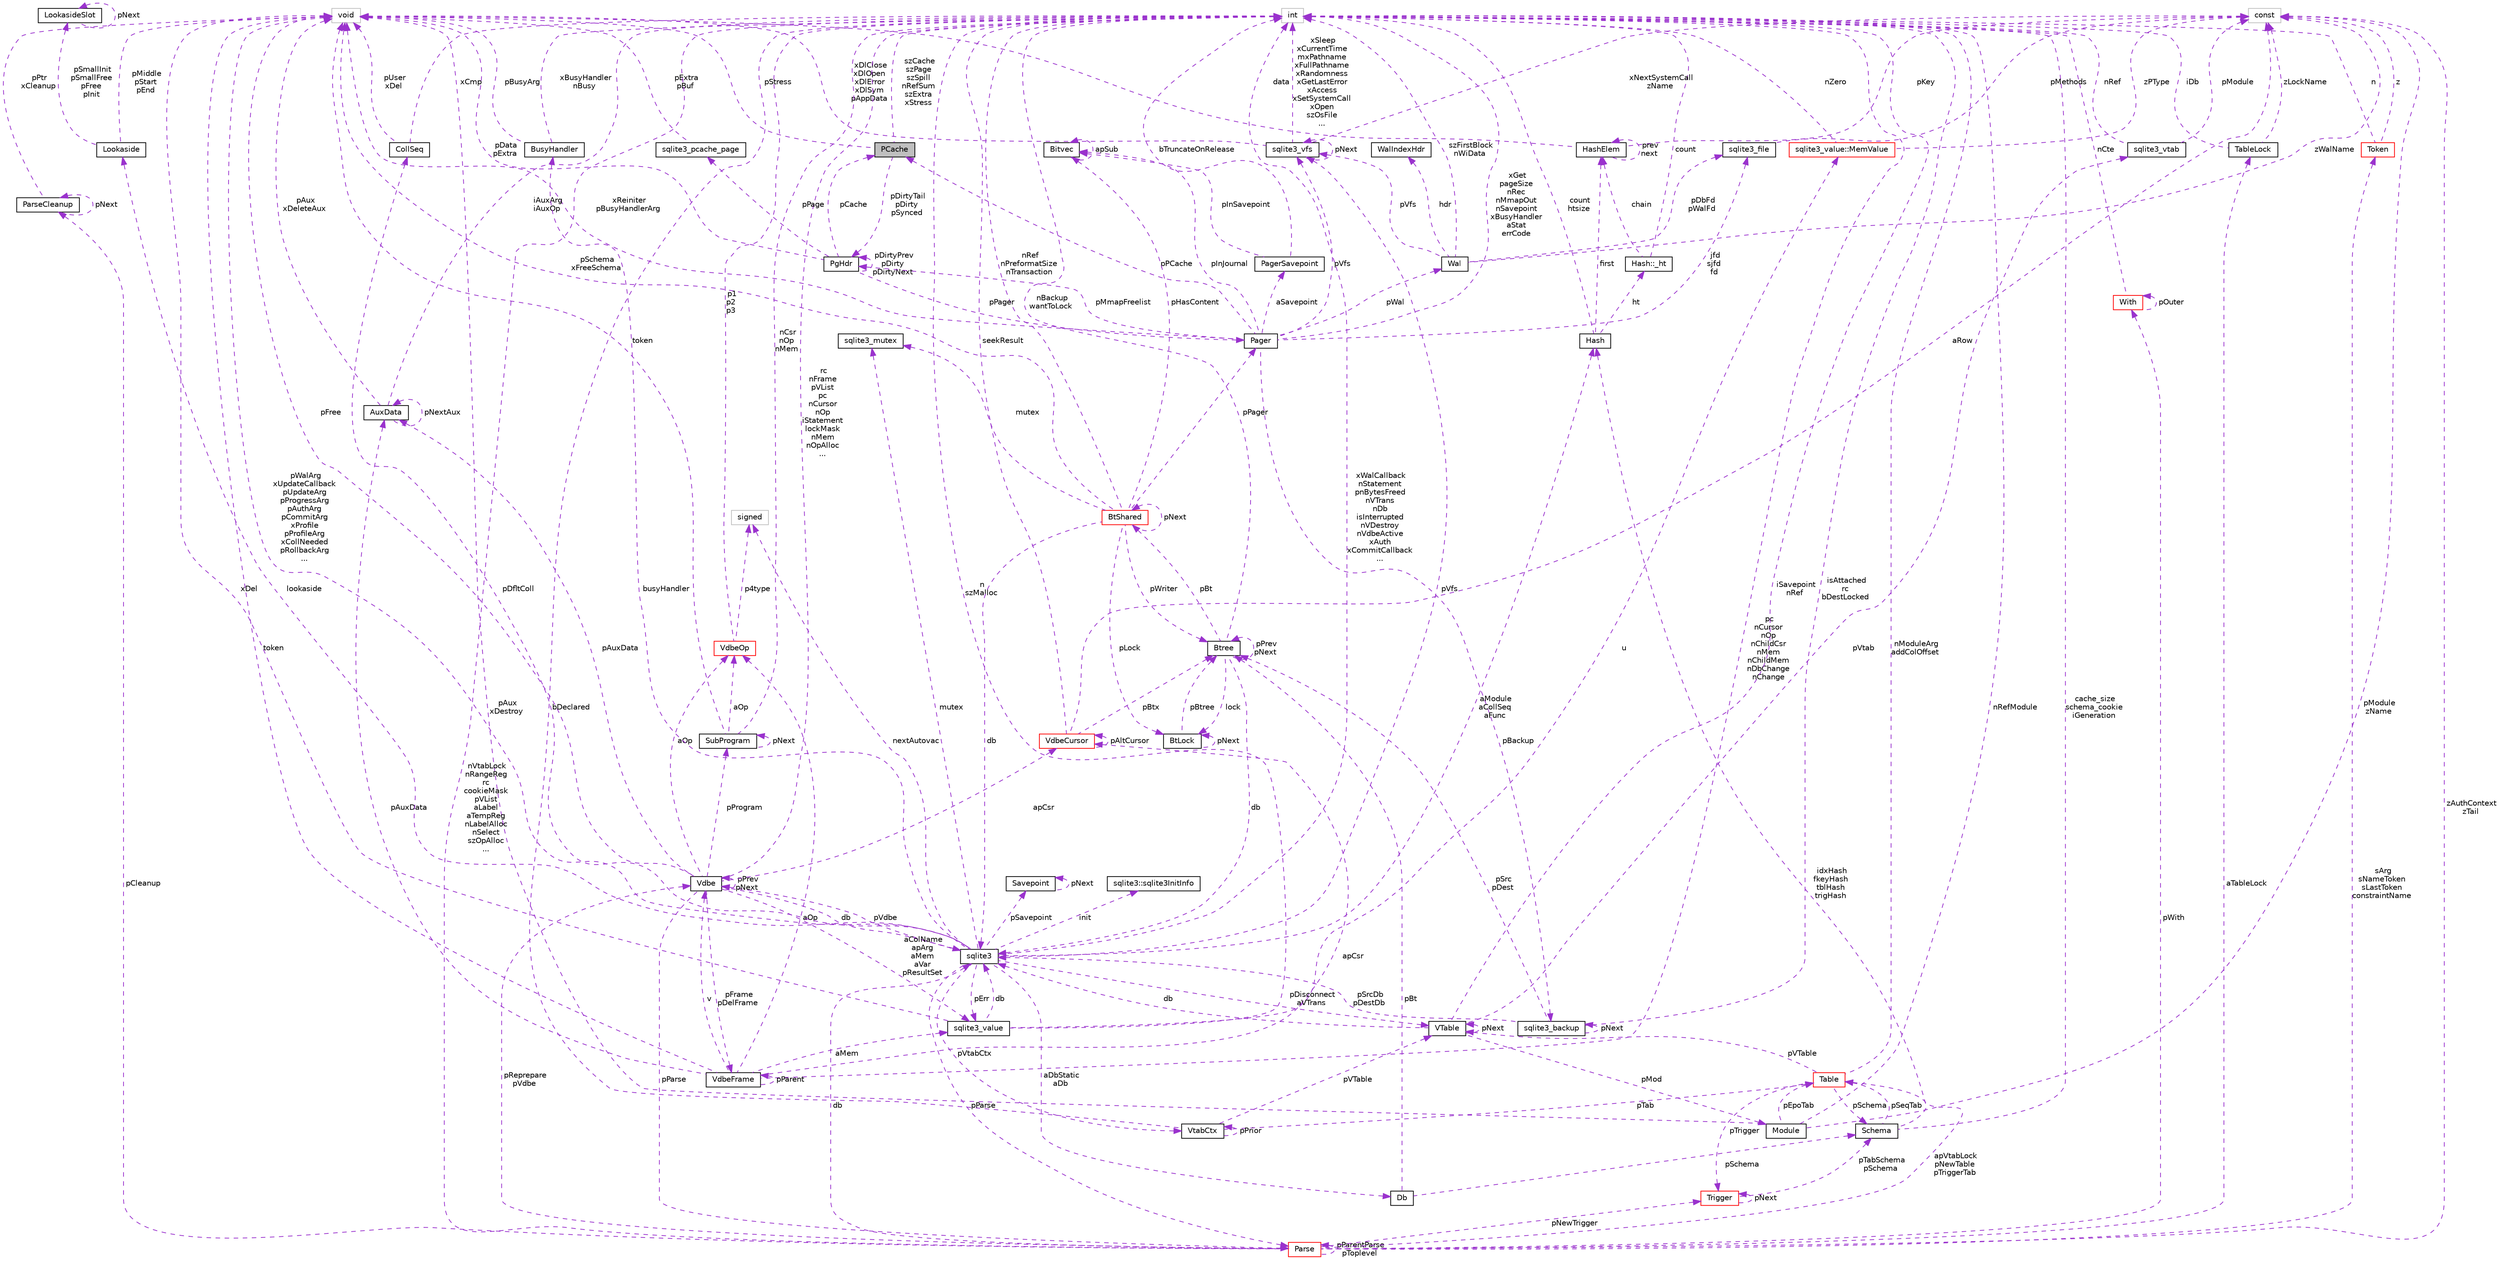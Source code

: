 digraph "PCache"
{
 // LATEX_PDF_SIZE
  edge [fontname="Helvetica",fontsize="10",labelfontname="Helvetica",labelfontsize="10"];
  node [fontname="Helvetica",fontsize="10",shape=record];
  Node1 [label="PCache",height=0.2,width=0.4,color="black", fillcolor="grey75", style="filled", fontcolor="black",tooltip=" "];
  Node2 -> Node1 [dir="back",color="darkorchid3",fontsize="10",style="dashed",label=" pStress" ,fontname="Helvetica"];
  Node2 [label="void",height=0.2,width=0.4,color="grey75", fillcolor="white", style="filled",tooltip=" "];
  Node3 -> Node1 [dir="back",color="darkorchid3",fontsize="10",style="dashed",label=" szCache\nszPage\nszSpill\nnRefSum\nszExtra\nxStress" ,fontname="Helvetica"];
  Node3 [label="int",height=0.2,width=0.4,color="grey75", fillcolor="white", style="filled",tooltip=" "];
  Node4 -> Node1 [dir="back",color="darkorchid3",fontsize="10",style="dashed",label=" pDirtyTail\npDirty\npSynced" ,fontname="Helvetica"];
  Node4 [label="PgHdr",height=0.2,width=0.4,color="black", fillcolor="white", style="filled",URL="$structPgHdr.html",tooltip=" "];
  Node5 -> Node4 [dir="back",color="darkorchid3",fontsize="10",style="dashed",label=" pPage" ,fontname="Helvetica"];
  Node5 [label="sqlite3_pcache_page",height=0.2,width=0.4,color="black", fillcolor="white", style="filled",URL="$structsqlite3__pcache__page.html",tooltip=" "];
  Node2 -> Node5 [dir="back",color="darkorchid3",fontsize="10",style="dashed",label=" pExtra\npBuf" ,fontname="Helvetica"];
  Node1 -> Node4 [dir="back",color="darkorchid3",fontsize="10",style="dashed",label=" pCache" ,fontname="Helvetica"];
  Node2 -> Node4 [dir="back",color="darkorchid3",fontsize="10",style="dashed",label=" pData\npExtra" ,fontname="Helvetica"];
  Node4 -> Node4 [dir="back",color="darkorchid3",fontsize="10",style="dashed",label=" pDirtyPrev\npDirty\npDirtyNext" ,fontname="Helvetica"];
  Node6 -> Node4 [dir="back",color="darkorchid3",fontsize="10",style="dashed",label=" pPager" ,fontname="Helvetica"];
  Node6 [label="Pager",height=0.2,width=0.4,color="black", fillcolor="white", style="filled",URL="$structPager.html",tooltip=" "];
  Node1 -> Node6 [dir="back",color="darkorchid3",fontsize="10",style="dashed",label=" pPCache" ,fontname="Helvetica"];
  Node7 -> Node6 [dir="back",color="darkorchid3",fontsize="10",style="dashed",label=" pBackup" ,fontname="Helvetica"];
  Node7 [label="sqlite3_backup",height=0.2,width=0.4,color="black", fillcolor="white", style="filled",URL="$structsqlite3__backup.html",tooltip=" "];
  Node7 -> Node7 [dir="back",color="darkorchid3",fontsize="10",style="dashed",label=" pNext" ,fontname="Helvetica"];
  Node8 -> Node7 [dir="back",color="darkorchid3",fontsize="10",style="dashed",label=" pSrcDb\npDestDb" ,fontname="Helvetica"];
  Node8 [label="sqlite3",height=0.2,width=0.4,color="black", fillcolor="white", style="filled",URL="$structsqlite3.html",tooltip=" "];
  Node9 -> Node8 [dir="back",color="darkorchid3",fontsize="10",style="dashed",label=" pVdbe" ,fontname="Helvetica"];
  Node9 [label="Vdbe",height=0.2,width=0.4,color="black", fillcolor="white", style="filled",URL="$structVdbe.html",tooltip=" "];
  Node9 -> Node9 [dir="back",color="darkorchid3",fontsize="10",style="dashed",label=" pPrev\npNext" ,fontname="Helvetica"];
  Node8 -> Node9 [dir="back",color="darkorchid3",fontsize="10",style="dashed",label=" db" ,fontname="Helvetica"];
  Node2 -> Node9 [dir="back",color="darkorchid3",fontsize="10",style="dashed",label=" pFree" ,fontname="Helvetica"];
  Node10 -> Node9 [dir="back",color="darkorchid3",fontsize="10",style="dashed",label=" aColName\napArg\naMem\naVar\npResultSet" ,fontname="Helvetica"];
  Node10 [label="sqlite3_value",height=0.2,width=0.4,color="black", fillcolor="white", style="filled",URL="$structsqlite3__value.html",tooltip=" "];
  Node8 -> Node10 [dir="back",color="darkorchid3",fontsize="10",style="dashed",label=" db" ,fontname="Helvetica"];
  Node2 -> Node10 [dir="back",color="darkorchid3",fontsize="10",style="dashed",label=" xDel" ,fontname="Helvetica"];
  Node11 -> Node10 [dir="back",color="darkorchid3",fontsize="10",style="dashed",label=" u" ,fontname="Helvetica"];
  Node11 [label="sqlite3_value::MemValue",height=0.2,width=0.4,color="red", fillcolor="white", style="filled",URL="$unionsqlite3__value_1_1MemValue.html",tooltip=" "];
  Node3 -> Node11 [dir="back",color="darkorchid3",fontsize="10",style="dashed",label=" nZero" ,fontname="Helvetica"];
  Node12 -> Node11 [dir="back",color="darkorchid3",fontsize="10",style="dashed",label=" zPType" ,fontname="Helvetica"];
  Node12 [label="const",height=0.2,width=0.4,color="grey75", fillcolor="white", style="filled",tooltip=" "];
  Node3 -> Node10 [dir="back",color="darkorchid3",fontsize="10",style="dashed",label=" n\nszMalloc" ,fontname="Helvetica"];
  Node15 -> Node9 [dir="back",color="darkorchid3",fontsize="10",style="dashed",label=" pFrame\npDelFrame" ,fontname="Helvetica"];
  Node15 [label="VdbeFrame",height=0.2,width=0.4,color="black", fillcolor="white", style="filled",URL="$structVdbeFrame.html",tooltip=" "];
  Node9 -> Node15 [dir="back",color="darkorchid3",fontsize="10",style="dashed",label=" v" ,fontname="Helvetica"];
  Node2 -> Node15 [dir="back",color="darkorchid3",fontsize="10",style="dashed",label=" token" ,fontname="Helvetica"];
  Node10 -> Node15 [dir="back",color="darkorchid3",fontsize="10",style="dashed",label=" aMem" ,fontname="Helvetica"];
  Node15 -> Node15 [dir="back",color="darkorchid3",fontsize="10",style="dashed",label=" pParent" ,fontname="Helvetica"];
  Node3 -> Node15 [dir="back",color="darkorchid3",fontsize="10",style="dashed",label=" pc\nnCursor\nnOp\nnChildCsr\nnMem\nnChildMem\nnDbChange\nnChange" ,fontname="Helvetica"];
  Node16 -> Node15 [dir="back",color="darkorchid3",fontsize="10",style="dashed",label=" pAuxData" ,fontname="Helvetica"];
  Node16 [label="AuxData",height=0.2,width=0.4,color="black", fillcolor="white", style="filled",URL="$structAuxData.html",tooltip=" "];
  Node2 -> Node16 [dir="back",color="darkorchid3",fontsize="10",style="dashed",label=" pAux\nxDeleteAux" ,fontname="Helvetica"];
  Node3 -> Node16 [dir="back",color="darkorchid3",fontsize="10",style="dashed",label=" iAuxArg\niAuxOp" ,fontname="Helvetica"];
  Node16 -> Node16 [dir="back",color="darkorchid3",fontsize="10",style="dashed",label=" pNextAux" ,fontname="Helvetica"];
  Node17 -> Node15 [dir="back",color="darkorchid3",fontsize="10",style="dashed",label=" apCsr" ,fontname="Helvetica"];
  Node17 [label="VdbeCursor",height=0.2,width=0.4,color="red", fillcolor="white", style="filled",URL="$structVdbeCursor.html",tooltip=" "];
  Node3 -> Node17 [dir="back",color="darkorchid3",fontsize="10",style="dashed",label=" seekResult" ,fontname="Helvetica"];
  Node17 -> Node17 [dir="back",color="darkorchid3",fontsize="10",style="dashed",label=" pAltCursor" ,fontname="Helvetica"];
  Node24 -> Node17 [dir="back",color="darkorchid3",fontsize="10",style="dashed",label=" pBtx" ,fontname="Helvetica"];
  Node24 [label="Btree",height=0.2,width=0.4,color="black", fillcolor="white", style="filled",URL="$structBtree.html",tooltip=" "];
  Node20 -> Node24 [dir="back",color="darkorchid3",fontsize="10",style="dashed",label=" pBt" ,fontname="Helvetica"];
  Node20 [label="BtShared",height=0.2,width=0.4,color="red", fillcolor="white", style="filled",URL="$structBtShared.html",tooltip=" "];
  Node20 -> Node20 [dir="back",color="darkorchid3",fontsize="10",style="dashed",label=" pNext" ,fontname="Helvetica"];
  Node8 -> Node20 [dir="back",color="darkorchid3",fontsize="10",style="dashed",label=" db" ,fontname="Helvetica"];
  Node21 -> Node20 [dir="back",color="darkorchid3",fontsize="10",style="dashed",label=" pHasContent" ,fontname="Helvetica"];
  Node21 [label="Bitvec",height=0.2,width=0.4,color="black", fillcolor="white", style="filled",URL="$structBitvec.html",tooltip=" "];
  Node21 -> Node21 [dir="back",color="darkorchid3",fontsize="10",style="dashed",label=" apSub" ,fontname="Helvetica"];
  Node2 -> Node20 [dir="back",color="darkorchid3",fontsize="10",style="dashed",label=" pSchema\nxFreeSchema" ,fontname="Helvetica"];
  Node22 -> Node20 [dir="back",color="darkorchid3",fontsize="10",style="dashed",label=" mutex" ,fontname="Helvetica"];
  Node22 [label="sqlite3_mutex",height=0.2,width=0.4,color="black", fillcolor="white", style="filled",URL="$structsqlite3__mutex.html",tooltip=" "];
  Node23 -> Node20 [dir="back",color="darkorchid3",fontsize="10",style="dashed",label=" pLock" ,fontname="Helvetica"];
  Node23 [label="BtLock",height=0.2,width=0.4,color="black", fillcolor="white", style="filled",URL="$structBtLock.html",tooltip=" "];
  Node23 -> Node23 [dir="back",color="darkorchid3",fontsize="10",style="dashed",label=" pNext" ,fontname="Helvetica"];
  Node24 -> Node23 [dir="back",color="darkorchid3",fontsize="10",style="dashed",label=" pBtree" ,fontname="Helvetica"];
  Node3 -> Node20 [dir="back",color="darkorchid3",fontsize="10",style="dashed",label=" nRef\nnPreformatSize\nnTransaction" ,fontname="Helvetica"];
  Node24 -> Node20 [dir="back",color="darkorchid3",fontsize="10",style="dashed",label=" pWriter" ,fontname="Helvetica"];
  Node6 -> Node20 [dir="back",color="darkorchid3",fontsize="10",style="dashed",label=" pPager" ,fontname="Helvetica"];
  Node8 -> Node24 [dir="back",color="darkorchid3",fontsize="10",style="dashed",label=" db" ,fontname="Helvetica"];
  Node23 -> Node24 [dir="back",color="darkorchid3",fontsize="10",style="dashed",label=" lock" ,fontname="Helvetica"];
  Node3 -> Node24 [dir="back",color="darkorchid3",fontsize="10",style="dashed",label=" nBackup\nwantToLock" ,fontname="Helvetica"];
  Node24 -> Node24 [dir="back",color="darkorchid3",fontsize="10",style="dashed",label=" pPrev\npNext" ,fontname="Helvetica"];
  Node12 -> Node17 [dir="back",color="darkorchid3",fontsize="10",style="dashed",label=" aRow" ,fontname="Helvetica"];
  Node41 -> Node15 [dir="back",color="darkorchid3",fontsize="10",style="dashed",label=" aOp" ,fontname="Helvetica"];
  Node41 [label="VdbeOp",height=0.2,width=0.4,color="red", fillcolor="white", style="filled",URL="$structVdbeOp.html",tooltip=" "];
  Node3 -> Node41 [dir="back",color="darkorchid3",fontsize="10",style="dashed",label=" p1\np2\np3" ,fontname="Helvetica"];
  Node74 -> Node41 [dir="back",color="darkorchid3",fontsize="10",style="dashed",label=" p4type" ,fontname="Helvetica"];
  Node74 [label="signed",height=0.2,width=0.4,color="grey75", fillcolor="white", style="filled",tooltip=" "];
  Node3 -> Node9 [dir="back",color="darkorchid3",fontsize="10",style="dashed",label=" rc\nnFrame\npVList\npc\nnCursor\nnOp\niStatement\nlockMask\nnMem\nnOpAlloc\n..." ,fontname="Helvetica"];
  Node16 -> Node9 [dir="back",color="darkorchid3",fontsize="10",style="dashed",label=" pAuxData" ,fontname="Helvetica"];
  Node72 -> Node9 [dir="back",color="darkorchid3",fontsize="10",style="dashed",label=" pProgram" ,fontname="Helvetica"];
  Node72 [label="SubProgram",height=0.2,width=0.4,color="black", fillcolor="white", style="filled",URL="$structSubProgram.html",tooltip=" "];
  Node2 -> Node72 [dir="back",color="darkorchid3",fontsize="10",style="dashed",label=" token" ,fontname="Helvetica"];
  Node3 -> Node72 [dir="back",color="darkorchid3",fontsize="10",style="dashed",label=" nCsr\nnOp\nnMem" ,fontname="Helvetica"];
  Node72 -> Node72 [dir="back",color="darkorchid3",fontsize="10",style="dashed",label=" pNext" ,fontname="Helvetica"];
  Node41 -> Node72 [dir="back",color="darkorchid3",fontsize="10",style="dashed",label=" aOp" ,fontname="Helvetica"];
  Node17 -> Node9 [dir="back",color="darkorchid3",fontsize="10",style="dashed",label=" apCsr" ,fontname="Helvetica"];
  Node75 -> Node9 [dir="back",color="darkorchid3",fontsize="10",style="dashed",label=" pParse" ,fontname="Helvetica"];
  Node75 [label="Parse",height=0.2,width=0.4,color="red", fillcolor="white", style="filled",URL="$structParse.html",tooltip=" "];
  Node9 -> Node75 [dir="back",color="darkorchid3",fontsize="10",style="dashed",label=" pReprepare\npVdbe" ,fontname="Helvetica"];
  Node8 -> Node75 [dir="back",color="darkorchid3",fontsize="10",style="dashed",label=" db" ,fontname="Helvetica"];
  Node76 -> Node75 [dir="back",color="darkorchid3",fontsize="10",style="dashed",label=" pCleanup" ,fontname="Helvetica"];
  Node76 [label="ParseCleanup",height=0.2,width=0.4,color="black", fillcolor="white", style="filled",URL="$structParseCleanup.html",tooltip=" "];
  Node76 -> Node76 [dir="back",color="darkorchid3",fontsize="10",style="dashed",label=" pNext" ,fontname="Helvetica"];
  Node2 -> Node76 [dir="back",color="darkorchid3",fontsize="10",style="dashed",label=" pPtr\nxCleanup" ,fontname="Helvetica"];
  Node77 -> Node75 [dir="back",color="darkorchid3",fontsize="10",style="dashed",label=" aTableLock" ,fontname="Helvetica"];
  Node77 [label="TableLock",height=0.2,width=0.4,color="black", fillcolor="white", style="filled",URL="$structTableLock.html",tooltip=" "];
  Node3 -> Node77 [dir="back",color="darkorchid3",fontsize="10",style="dashed",label=" iDb" ,fontname="Helvetica"];
  Node12 -> Node77 [dir="back",color="darkorchid3",fontsize="10",style="dashed",label=" zLockName" ,fontname="Helvetica"];
  Node78 -> Node75 [dir="back",color="darkorchid3",fontsize="10",style="dashed",label=" sArg\nsNameToken\nsLastToken\nconstraintName" ,fontname="Helvetica"];
  Node78 [label="Token",height=0.2,width=0.4,color="red", fillcolor="white", style="filled",URL="$classToken.html",tooltip=" "];
  Node3 -> Node78 [dir="back",color="darkorchid3",fontsize="10",style="dashed",label=" n" ,fontname="Helvetica"];
  Node12 -> Node78 [dir="back",color="darkorchid3",fontsize="10",style="dashed",label=" z" ,fontname="Helvetica"];
  Node58 -> Node75 [dir="back",color="darkorchid3",fontsize="10",style="dashed",label=" pWith" ,fontname="Helvetica"];
  Node58 [label="With",height=0.2,width=0.4,color="red", fillcolor="white", style="filled",URL="$structWith.html",tooltip=" "];
  Node58 -> Node58 [dir="back",color="darkorchid3",fontsize="10",style="dashed",label=" pOuter" ,fontname="Helvetica"];
  Node3 -> Node58 [dir="back",color="darkorchid3",fontsize="10",style="dashed",label=" nCte" ,fontname="Helvetica"];
  Node3 -> Node75 [dir="back",color="darkorchid3",fontsize="10",style="dashed",label=" nVtabLock\nnRangeReg\nrc\ncookieMask\npVList\naLabel\naTempReg\nnLabelAlloc\nnSelect\nszOpAlloc\n..." ,fontname="Helvetica"];
  Node45 -> Node75 [dir="back",color="darkorchid3",fontsize="10",style="dashed",label=" apVtabLock\npNewTable\npTriggerTab" ,fontname="Helvetica"];
  Node45 [label="Table",height=0.2,width=0.4,color="red", fillcolor="white", style="filled",URL="$structTable.html",tooltip=" "];
  Node46 -> Node45 [dir="back",color="darkorchid3",fontsize="10",style="dashed",label=" pSchema" ,fontname="Helvetica"];
  Node46 [label="Schema",height=0.2,width=0.4,color="black", fillcolor="white", style="filled",URL="$structSchema.html",tooltip=" "];
  Node3 -> Node46 [dir="back",color="darkorchid3",fontsize="10",style="dashed",label=" cache_size\nschema_cookie\niGeneration" ,fontname="Helvetica"];
  Node45 -> Node46 [dir="back",color="darkorchid3",fontsize="10",style="dashed",label=" pSeqTab" ,fontname="Helvetica"];
  Node47 -> Node46 [dir="back",color="darkorchid3",fontsize="10",style="dashed",label=" idxHash\nfkeyHash\ntblHash\ntrigHash" ,fontname="Helvetica"];
  Node47 [label="Hash",height=0.2,width=0.4,color="black", fillcolor="white", style="filled",URL="$structHash.html",tooltip=" "];
  Node48 -> Node47 [dir="back",color="darkorchid3",fontsize="10",style="dashed",label=" ht" ,fontname="Helvetica"];
  Node48 [label="Hash::_ht",height=0.2,width=0.4,color="black", fillcolor="white", style="filled",URL="$structHash_1_1__ht.html",tooltip=" "];
  Node3 -> Node48 [dir="back",color="darkorchid3",fontsize="10",style="dashed",label=" count" ,fontname="Helvetica"];
  Node49 -> Node48 [dir="back",color="darkorchid3",fontsize="10",style="dashed",label=" chain" ,fontname="Helvetica"];
  Node49 [label="HashElem",height=0.2,width=0.4,color="black", fillcolor="white", style="filled",URL="$structHashElem.html",tooltip=" "];
  Node2 -> Node49 [dir="back",color="darkorchid3",fontsize="10",style="dashed",label=" data" ,fontname="Helvetica"];
  Node49 -> Node49 [dir="back",color="darkorchid3",fontsize="10",style="dashed",label=" prev\nnext" ,fontname="Helvetica"];
  Node12 -> Node49 [dir="back",color="darkorchid3",fontsize="10",style="dashed",label=" pKey" ,fontname="Helvetica"];
  Node3 -> Node47 [dir="back",color="darkorchid3",fontsize="10",style="dashed",label=" count\nhtsize" ,fontname="Helvetica"];
  Node49 -> Node47 [dir="back",color="darkorchid3",fontsize="10",style="dashed",label=" first" ,fontname="Helvetica"];
  Node43 -> Node45 [dir="back",color="darkorchid3",fontsize="10",style="dashed",label=" pVTable" ,fontname="Helvetica"];
  Node43 [label="VTable",height=0.2,width=0.4,color="black", fillcolor="white", style="filled",URL="$structVTable.html",tooltip=" "];
  Node8 -> Node43 [dir="back",color="darkorchid3",fontsize="10",style="dashed",label=" db" ,fontname="Helvetica"];
  Node43 -> Node43 [dir="back",color="darkorchid3",fontsize="10",style="dashed",label=" pNext" ,fontname="Helvetica"];
  Node3 -> Node43 [dir="back",color="darkorchid3",fontsize="10",style="dashed",label=" iSavepoint\nnRef" ,fontname="Helvetica"];
  Node44 -> Node43 [dir="back",color="darkorchid3",fontsize="10",style="dashed",label=" pMod" ,fontname="Helvetica"];
  Node44 [label="Module",height=0.2,width=0.4,color="black", fillcolor="white", style="filled",URL="$structModule.html",tooltip=" "];
  Node2 -> Node44 [dir="back",color="darkorchid3",fontsize="10",style="dashed",label=" pAux\nxDestroy" ,fontname="Helvetica"];
  Node3 -> Node44 [dir="back",color="darkorchid3",fontsize="10",style="dashed",label=" nRefModule" ,fontname="Helvetica"];
  Node45 -> Node44 [dir="back",color="darkorchid3",fontsize="10",style="dashed",label=" pEpoTab" ,fontname="Helvetica"];
  Node12 -> Node44 [dir="back",color="darkorchid3",fontsize="10",style="dashed",label=" pModule\nzName" ,fontname="Helvetica"];
  Node29 -> Node43 [dir="back",color="darkorchid3",fontsize="10",style="dashed",label=" pVtab" ,fontname="Helvetica"];
  Node29 [label="sqlite3_vtab",height=0.2,width=0.4,color="black", fillcolor="white", style="filled",URL="$structsqlite3__vtab.html",tooltip=" "];
  Node3 -> Node29 [dir="back",color="darkorchid3",fontsize="10",style="dashed",label=" nRef" ,fontname="Helvetica"];
  Node12 -> Node29 [dir="back",color="darkorchid3",fontsize="10",style="dashed",label=" pModule" ,fontname="Helvetica"];
  Node3 -> Node45 [dir="back",color="darkorchid3",fontsize="10",style="dashed",label=" nModuleArg\naddColOffset" ,fontname="Helvetica"];
  Node69 -> Node45 [dir="back",color="darkorchid3",fontsize="10",style="dashed",label=" pTrigger" ,fontname="Helvetica"];
  Node69 [label="Trigger",height=0.2,width=0.4,color="red", fillcolor="white", style="filled",URL="$structTrigger.html",tooltip=" "];
  Node46 -> Node69 [dir="back",color="darkorchid3",fontsize="10",style="dashed",label=" pTabSchema\npSchema" ,fontname="Helvetica"];
  Node69 -> Node69 [dir="back",color="darkorchid3",fontsize="10",style="dashed",label=" pNext" ,fontname="Helvetica"];
  Node69 -> Node75 [dir="back",color="darkorchid3",fontsize="10",style="dashed",label=" pNewTrigger" ,fontname="Helvetica"];
  Node12 -> Node75 [dir="back",color="darkorchid3",fontsize="10",style="dashed",label=" zAuthContext\nzTail" ,fontname="Helvetica"];
  Node75 -> Node75 [dir="back",color="darkorchid3",fontsize="10",style="dashed",label=" pParentParse\npToplevel" ,fontname="Helvetica"];
  Node41 -> Node9 [dir="back",color="darkorchid3",fontsize="10",style="dashed",label=" aOp" ,fontname="Helvetica"];
  Node96 -> Node8 [dir="back",color="darkorchid3",fontsize="10",style="dashed",label=" pSavepoint" ,fontname="Helvetica"];
  Node96 [label="Savepoint",height=0.2,width=0.4,color="black", fillcolor="white", style="filled",URL="$structSavepoint.html",tooltip=" "];
  Node96 -> Node96 [dir="back",color="darkorchid3",fontsize="10",style="dashed",label=" pNext" ,fontname="Helvetica"];
  Node2 -> Node8 [dir="back",color="darkorchid3",fontsize="10",style="dashed",label=" pWalArg\nxUpdateCallback\npUpdateArg\npProgressArg\npAuthArg\npCommitArg\nxProfile\npProfileArg\nxCollNeeded\npRollbackArg\n..." ,fontname="Helvetica"];
  Node97 -> Node8 [dir="back",color="darkorchid3",fontsize="10",style="dashed",label=" lookaside" ,fontname="Helvetica"];
  Node97 [label="Lookaside",height=0.2,width=0.4,color="black", fillcolor="white", style="filled",URL="$structLookaside.html",tooltip=" "];
  Node2 -> Node97 [dir="back",color="darkorchid3",fontsize="10",style="dashed",label=" pMiddle\npStart\npEnd" ,fontname="Helvetica"];
  Node98 -> Node97 [dir="back",color="darkorchid3",fontsize="10",style="dashed",label=" pSmallInit\npSmallFree\npFree\npInit" ,fontname="Helvetica"];
  Node98 [label="LookasideSlot",height=0.2,width=0.4,color="black", fillcolor="white", style="filled",URL="$structLookasideSlot.html",tooltip=" "];
  Node98 -> Node98 [dir="back",color="darkorchid3",fontsize="10",style="dashed",label=" pNext" ,fontname="Helvetica"];
  Node10 -> Node8 [dir="back",color="darkorchid3",fontsize="10",style="dashed",label=" pErr" ,fontname="Helvetica"];
  Node22 -> Node8 [dir="back",color="darkorchid3",fontsize="10",style="dashed",label=" mutex" ,fontname="Helvetica"];
  Node99 -> Node8 [dir="back",color="darkorchid3",fontsize="10",style="dashed",label=" pVfs" ,fontname="Helvetica"];
  Node99 [label="sqlite3_vfs",height=0.2,width=0.4,color="black", fillcolor="white", style="filled",URL="$structsqlite3__vfs.html",tooltip=" "];
  Node2 -> Node99 [dir="back",color="darkorchid3",fontsize="10",style="dashed",label=" xDlClose\nxDlOpen\nxDlError\nxDlSym\npAppData" ,fontname="Helvetica"];
  Node99 -> Node99 [dir="back",color="darkorchid3",fontsize="10",style="dashed",label=" pNext" ,fontname="Helvetica"];
  Node3 -> Node99 [dir="back",color="darkorchid3",fontsize="10",style="dashed",label=" xSleep\nxCurrentTime\nmxPathname\nxFullPathname\nxRandomness\nxGetLastError\nxAccess\nxSetSystemCall\nxOpen\nszOsFile\n..." ,fontname="Helvetica"];
  Node12 -> Node99 [dir="back",color="darkorchid3",fontsize="10",style="dashed",label=" xNextSystemCall\nzName" ,fontname="Helvetica"];
  Node100 -> Node8 [dir="back",color="darkorchid3",fontsize="10",style="dashed",label=" init" ,fontname="Helvetica"];
  Node100 [label="sqlite3::sqlite3InitInfo",height=0.2,width=0.4,color="black", fillcolor="white", style="filled",URL="$structsqlite3_1_1sqlite3InitInfo.html",tooltip=" "];
  Node101 -> Node8 [dir="back",color="darkorchid3",fontsize="10",style="dashed",label=" busyHandler" ,fontname="Helvetica"];
  Node101 [label="BusyHandler",height=0.2,width=0.4,color="black", fillcolor="white", style="filled",URL="$structBusyHandler.html",tooltip=" "];
  Node2 -> Node101 [dir="back",color="darkorchid3",fontsize="10",style="dashed",label=" pBusyArg" ,fontname="Helvetica"];
  Node3 -> Node101 [dir="back",color="darkorchid3",fontsize="10",style="dashed",label=" xBusyHandler\nnBusy" ,fontname="Helvetica"];
  Node102 -> Node8 [dir="back",color="darkorchid3",fontsize="10",style="dashed",label=" pVtabCtx" ,fontname="Helvetica"];
  Node102 [label="VtabCtx",height=0.2,width=0.4,color="black", fillcolor="white", style="filled",URL="$structVtabCtx.html",tooltip=" "];
  Node102 -> Node102 [dir="back",color="darkorchid3",fontsize="10",style="dashed",label=" pPrior" ,fontname="Helvetica"];
  Node3 -> Node102 [dir="back",color="darkorchid3",fontsize="10",style="dashed",label=" bDeclared" ,fontname="Helvetica"];
  Node43 -> Node102 [dir="back",color="darkorchid3",fontsize="10",style="dashed",label=" pVTable" ,fontname="Helvetica"];
  Node45 -> Node102 [dir="back",color="darkorchid3",fontsize="10",style="dashed",label=" pTab" ,fontname="Helvetica"];
  Node27 -> Node8 [dir="back",color="darkorchid3",fontsize="10",style="dashed",label=" pDfltColl" ,fontname="Helvetica"];
  Node27 [label="CollSeq",height=0.2,width=0.4,color="black", fillcolor="white", style="filled",URL="$structCollSeq.html",tooltip=" "];
  Node2 -> Node27 [dir="back",color="darkorchid3",fontsize="10",style="dashed",label=" pUser\nxDel" ,fontname="Helvetica"];
  Node3 -> Node27 [dir="back",color="darkorchid3",fontsize="10",style="dashed",label=" xCmp" ,fontname="Helvetica"];
  Node43 -> Node8 [dir="back",color="darkorchid3",fontsize="10",style="dashed",label=" pDisconnect\naVTrans" ,fontname="Helvetica"];
  Node3 -> Node8 [dir="back",color="darkorchid3",fontsize="10",style="dashed",label=" xWalCallback\nnStatement\npnBytesFreed\nnVTrans\nnDb\nisInterrupted\nnVDestroy\nnVdbeActive\nxAuth\nxCommitCallback\n..." ,fontname="Helvetica"];
  Node74 -> Node8 [dir="back",color="darkorchid3",fontsize="10",style="dashed",label=" nextAutovac" ,fontname="Helvetica"];
  Node103 -> Node8 [dir="back",color="darkorchid3",fontsize="10",style="dashed",label=" aDbStatic\naDb" ,fontname="Helvetica"];
  Node103 [label="Db",height=0.2,width=0.4,color="black", fillcolor="white", style="filled",URL="$structDb.html",tooltip=" "];
  Node46 -> Node103 [dir="back",color="darkorchid3",fontsize="10",style="dashed",label=" pSchema" ,fontname="Helvetica"];
  Node24 -> Node103 [dir="back",color="darkorchid3",fontsize="10",style="dashed",label=" pBt" ,fontname="Helvetica"];
  Node47 -> Node8 [dir="back",color="darkorchid3",fontsize="10",style="dashed",label=" aModule\naCollSeq\naFunc" ,fontname="Helvetica"];
  Node75 -> Node8 [dir="back",color="darkorchid3",fontsize="10",style="dashed",label=" pParse" ,fontname="Helvetica"];
  Node3 -> Node7 [dir="back",color="darkorchid3",fontsize="10",style="dashed",label=" isAttached\nrc\nbDestLocked" ,fontname="Helvetica"];
  Node24 -> Node7 [dir="back",color="darkorchid3",fontsize="10",style="dashed",label=" pSrc\npDest" ,fontname="Helvetica"];
  Node2 -> Node6 [dir="back",color="darkorchid3",fontsize="10",style="dashed",label=" xReiniter\npBusyHandlerArg" ,fontname="Helvetica"];
  Node21 -> Node6 [dir="back",color="darkorchid3",fontsize="10",style="dashed",label=" pInJournal" ,fontname="Helvetica"];
  Node35 -> Node6 [dir="back",color="darkorchid3",fontsize="10",style="dashed",label=" jfd\nsjfd\nfd" ,fontname="Helvetica"];
  Node35 [label="sqlite3_file",height=0.2,width=0.4,color="black", fillcolor="white", style="filled",URL="$structsqlite3__file.html",tooltip=" "];
  Node12 -> Node35 [dir="back",color="darkorchid3",fontsize="10",style="dashed",label=" pMethods" ,fontname="Helvetica"];
  Node99 -> Node6 [dir="back",color="darkorchid3",fontsize="10",style="dashed",label=" pVfs" ,fontname="Helvetica"];
  Node3 -> Node6 [dir="back",color="darkorchid3",fontsize="10",style="dashed",label=" xGet\npageSize\nnRec\nnMmapOut\nnSavepoint\nxBusyHandler\naStat\nerrCode" ,fontname="Helvetica"];
  Node4 -> Node6 [dir="back",color="darkorchid3",fontsize="10",style="dashed",label=" pMmapFreelist" ,fontname="Helvetica"];
  Node104 -> Node6 [dir="back",color="darkorchid3",fontsize="10",style="dashed",label=" pWal" ,fontname="Helvetica"];
  Node104 [label="Wal",height=0.2,width=0.4,color="black", fillcolor="white", style="filled",URL="$structWal.html",tooltip=" "];
  Node35 -> Node104 [dir="back",color="darkorchid3",fontsize="10",style="dashed",label=" pDbFd\npWalFd" ,fontname="Helvetica"];
  Node99 -> Node104 [dir="back",color="darkorchid3",fontsize="10",style="dashed",label=" pVfs" ,fontname="Helvetica"];
  Node105 -> Node104 [dir="back",color="darkorchid3",fontsize="10",style="dashed",label=" hdr" ,fontname="Helvetica"];
  Node105 [label="WalIndexHdr",height=0.2,width=0.4,color="black", fillcolor="white", style="filled",URL="$structWalIndexHdr.html",tooltip=" "];
  Node3 -> Node104 [dir="back",color="darkorchid3",fontsize="10",style="dashed",label=" szFirstBlock\nnWiData" ,fontname="Helvetica"];
  Node12 -> Node104 [dir="back",color="darkorchid3",fontsize="10",style="dashed",label=" zWalName" ,fontname="Helvetica"];
  Node106 -> Node6 [dir="back",color="darkorchid3",fontsize="10",style="dashed",label=" aSavepoint" ,fontname="Helvetica"];
  Node106 [label="PagerSavepoint",height=0.2,width=0.4,color="black", fillcolor="white", style="filled",URL="$structPagerSavepoint.html",tooltip=" "];
  Node21 -> Node106 [dir="back",color="darkorchid3",fontsize="10",style="dashed",label=" pInSavepoint" ,fontname="Helvetica"];
  Node3 -> Node106 [dir="back",color="darkorchid3",fontsize="10",style="dashed",label=" bTruncateOnRelease" ,fontname="Helvetica"];
}
